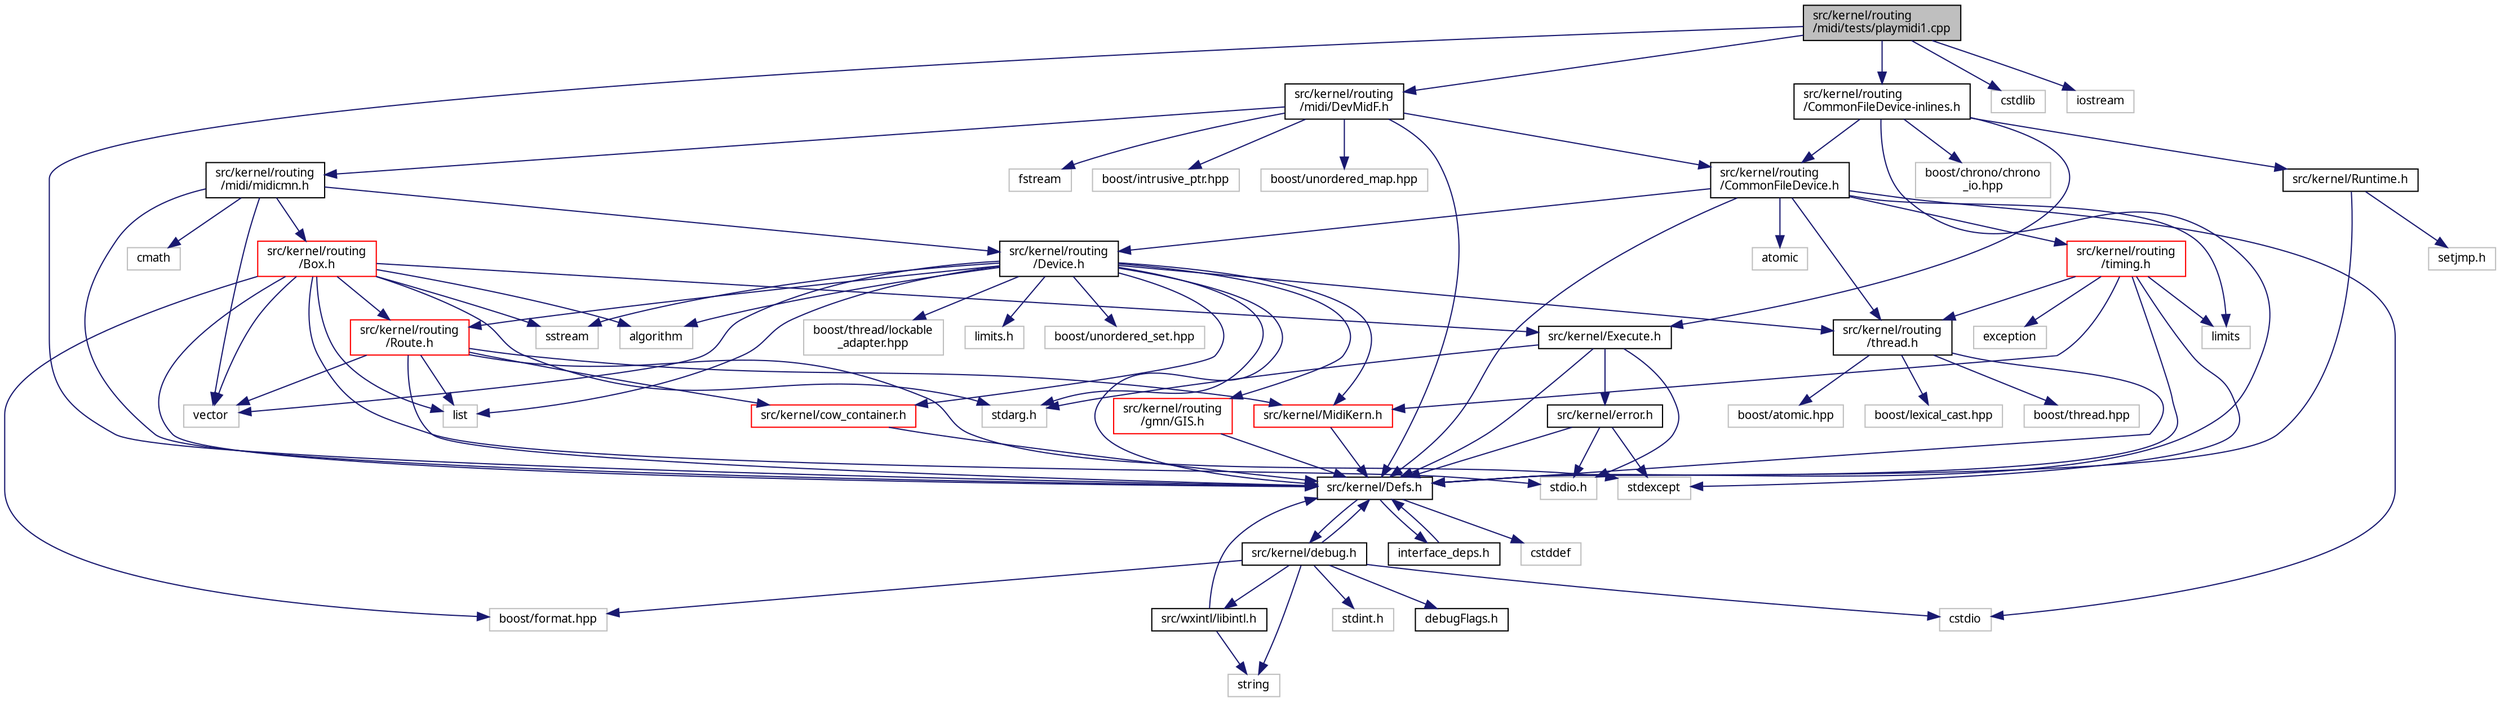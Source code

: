 digraph "src/kernel/routing/midi/tests/playmidi1.cpp"
{
  edge [fontname="Sans",fontsize="10",labelfontname="Sans",labelfontsize="10"];
  node [fontname="Sans",fontsize="10",shape=record];
  Node0 [label="src/kernel/routing\l/midi/tests/playmidi1.cpp",height=0.2,width=0.4,color="black", fillcolor="grey75", style="filled", fontcolor="black"];
  Node0 -> Node1 [color="midnightblue",fontsize="10",style="solid",fontname="Sans"];
  Node1 [label="src/kernel/Defs.h",height=0.2,width=0.4,color="black", fillcolor="white", style="filled",URL="$d1/d73/Defs_8h.html",tooltip="Common definitions. "];
  Node1 -> Node2 [color="midnightblue",fontsize="10",style="solid",fontname="Sans"];
  Node2 [label="interface_deps.h",height=0.2,width=0.4,color="black", fillcolor="white", style="filled",URL="$de/ddd/interface__deps_8h.html"];
  Node2 -> Node1 [color="midnightblue",fontsize="10",style="solid",fontname="Sans"];
  Node1 -> Node3 [color="midnightblue",fontsize="10",style="solid",fontname="Sans"];
  Node3 [label="cstddef",height=0.2,width=0.4,color="grey75", fillcolor="white", style="filled"];
  Node1 -> Node4 [color="midnightblue",fontsize="10",style="solid",fontname="Sans"];
  Node4 [label="src/kernel/debug.h",height=0.2,width=0.4,color="black", fillcolor="white", style="filled",URL="$db/d16/debug_8h.html"];
  Node4 -> Node1 [color="midnightblue",fontsize="10",style="solid",fontname="Sans"];
  Node4 -> Node5 [color="midnightblue",fontsize="10",style="solid",fontname="Sans"];
  Node5 [label="src/wxintl/libintl.h",height=0.2,width=0.4,color="black", fillcolor="white", style="filled",URL="$d4/d64/libintl_8h.html"];
  Node5 -> Node1 [color="midnightblue",fontsize="10",style="solid",fontname="Sans"];
  Node5 -> Node6 [color="midnightblue",fontsize="10",style="solid",fontname="Sans"];
  Node6 [label="string",height=0.2,width=0.4,color="grey75", fillcolor="white", style="filled"];
  Node4 -> Node6 [color="midnightblue",fontsize="10",style="solid",fontname="Sans"];
  Node4 -> Node7 [color="midnightblue",fontsize="10",style="solid",fontname="Sans"];
  Node7 [label="cstdio",height=0.2,width=0.4,color="grey75", fillcolor="white", style="filled"];
  Node4 -> Node8 [color="midnightblue",fontsize="10",style="solid",fontname="Sans"];
  Node8 [label="boost/format.hpp",height=0.2,width=0.4,color="grey75", fillcolor="white", style="filled"];
  Node4 -> Node9 [color="midnightblue",fontsize="10",style="solid",fontname="Sans"];
  Node9 [label="stdint.h",height=0.2,width=0.4,color="grey75", fillcolor="white", style="filled"];
  Node4 -> Node10 [color="midnightblue",fontsize="10",style="solid",fontname="Sans"];
  Node10 [label="debugFlags.h",height=0.2,width=0.4,color="black", fillcolor="white", style="filled",URL="$d4/dab/debugFlags_8h.html",tooltip="Debug flags for mutabor debug mode. "];
  Node0 -> Node11 [color="midnightblue",fontsize="10",style="solid",fontname="Sans"];
  Node11 [label="src/kernel/routing\l/midi/DevMidF.h",height=0.2,width=0.4,color="black", fillcolor="white", style="filled",URL="$da/d3c/DevMidF_8h.html"];
  Node11 -> Node1 [color="midnightblue",fontsize="10",style="solid",fontname="Sans"];
  Node11 -> Node12 [color="midnightblue",fontsize="10",style="solid",fontname="Sans"];
  Node12 [label="src/kernel/routing\l/CommonFileDevice.h",height=0.2,width=0.4,color="black", fillcolor="white", style="filled",URL="$d9/d17/CommonFileDevice_8h.html"];
  Node12 -> Node1 [color="midnightblue",fontsize="10",style="solid",fontname="Sans"];
  Node12 -> Node13 [color="midnightblue",fontsize="10",style="solid",fontname="Sans"];
  Node13 [label="src/kernel/routing\l/Device.h",height=0.2,width=0.4,color="black", fillcolor="white", style="filled",URL="$de/d05/Device_8h.html",tooltip="Routing. "];
  Node13 -> Node1 [color="midnightblue",fontsize="10",style="solid",fontname="Sans"];
  Node13 -> Node14 [color="midnightblue",fontsize="10",style="solid",fontname="Sans"];
  Node14 [label="src/kernel/cow_container.h",height=0.2,width=0.4,color="red", fillcolor="white", style="filled",URL="$da/d28/cow__container_8h.html",tooltip="Copy on write container. "];
  Node14 -> Node1 [color="midnightblue",fontsize="10",style="solid",fontname="Sans"];
  Node13 -> Node18 [color="midnightblue",fontsize="10",style="solid",fontname="Sans"];
  Node18 [label="src/kernel/routing\l/gmn/GIS.h",height=0.2,width=0.4,color="red", fillcolor="white", style="filled",URL="$dd/d4d/GIS_8h.html"];
  Node18 -> Node1 [color="midnightblue",fontsize="10",style="solid",fontname="Sans"];
  Node13 -> Node23 [color="midnightblue",fontsize="10",style="solid",fontname="Sans"];
  Node23 [label="src/kernel/routing\l/Route.h",height=0.2,width=0.4,color="red", fillcolor="white", style="filled",URL="$d1/d65/Route_8h.html",tooltip="Routing. "];
  Node23 -> Node1 [color="midnightblue",fontsize="10",style="solid",fontname="Sans"];
  Node23 -> Node14 [color="midnightblue",fontsize="10",style="solid",fontname="Sans"];
  Node23 -> Node24 [color="midnightblue",fontsize="10",style="solid",fontname="Sans"];
  Node24 [label="src/kernel/MidiKern.h",height=0.2,width=0.4,color="red", fillcolor="white", style="filled",URL="$da/dfd/MidiKern_8h.html"];
  Node24 -> Node1 [color="midnightblue",fontsize="10",style="solid",fontname="Sans"];
  Node23 -> Node27 [color="midnightblue",fontsize="10",style="solid",fontname="Sans"];
  Node27 [label="list",height=0.2,width=0.4,color="grey75", fillcolor="white", style="filled"];
  Node23 -> Node28 [color="midnightblue",fontsize="10",style="solid",fontname="Sans"];
  Node28 [label="vector",height=0.2,width=0.4,color="grey75", fillcolor="white", style="filled"];
  Node23 -> Node29 [color="midnightblue",fontsize="10",style="solid",fontname="Sans"];
  Node29 [label="stdexcept",height=0.2,width=0.4,color="grey75", fillcolor="white", style="filled"];
  Node13 -> Node34 [color="midnightblue",fontsize="10",style="solid",fontname="Sans"];
  Node34 [label="src/kernel/routing\l/thread.h",height=0.2,width=0.4,color="black", fillcolor="white", style="filled",URL="$db/dd5/thread_8h.html"];
  Node34 -> Node1 [color="midnightblue",fontsize="10",style="solid",fontname="Sans"];
  Node34 -> Node35 [color="midnightblue",fontsize="10",style="solid",fontname="Sans"];
  Node35 [label="boost/thread.hpp",height=0.2,width=0.4,color="grey75", fillcolor="white", style="filled"];
  Node34 -> Node16 [color="midnightblue",fontsize="10",style="solid",fontname="Sans"];
  Node16 [label="boost/atomic.hpp",height=0.2,width=0.4,color="grey75", fillcolor="white", style="filled"];
  Node34 -> Node36 [color="midnightblue",fontsize="10",style="solid",fontname="Sans"];
  Node36 [label="boost/lexical_cast.hpp",height=0.2,width=0.4,color="grey75", fillcolor="white", style="filled"];
  Node13 -> Node37 [color="midnightblue",fontsize="10",style="solid",fontname="Sans"];
  Node37 [label="boost/thread/lockable\l_adapter.hpp",height=0.2,width=0.4,color="grey75", fillcolor="white", style="filled"];
  Node13 -> Node24 [color="midnightblue",fontsize="10",style="solid",fontname="Sans"];
  Node13 -> Node28 [color="midnightblue",fontsize="10",style="solid",fontname="Sans"];
  Node13 -> Node27 [color="midnightblue",fontsize="10",style="solid",fontname="Sans"];
  Node13 -> Node38 [color="midnightblue",fontsize="10",style="solid",fontname="Sans"];
  Node38 [label="limits.h",height=0.2,width=0.4,color="grey75", fillcolor="white", style="filled"];
  Node13 -> Node39 [color="midnightblue",fontsize="10",style="solid",fontname="Sans"];
  Node39 [label="algorithm",height=0.2,width=0.4,color="grey75", fillcolor="white", style="filled"];
  Node13 -> Node40 [color="midnightblue",fontsize="10",style="solid",fontname="Sans"];
  Node40 [label="sstream",height=0.2,width=0.4,color="grey75", fillcolor="white", style="filled"];
  Node13 -> Node41 [color="midnightblue",fontsize="10",style="solid",fontname="Sans"];
  Node41 [label="stdarg.h",height=0.2,width=0.4,color="grey75", fillcolor="white", style="filled"];
  Node13 -> Node42 [color="midnightblue",fontsize="10",style="solid",fontname="Sans"];
  Node42 [label="boost/unordered_set.hpp",height=0.2,width=0.4,color="grey75", fillcolor="white", style="filled"];
  Node12 -> Node34 [color="midnightblue",fontsize="10",style="solid",fontname="Sans"];
  Node12 -> Node43 [color="midnightblue",fontsize="10",style="solid",fontname="Sans"];
  Node43 [label="src/kernel/routing\l/timing.h",height=0.2,width=0.4,color="red", fillcolor="white", style="filled",URL="$db/d41/timing_8h.html"];
  Node43 -> Node1 [color="midnightblue",fontsize="10",style="solid",fontname="Sans"];
  Node43 -> Node24 [color="midnightblue",fontsize="10",style="solid",fontname="Sans"];
  Node43 -> Node33 [color="midnightblue",fontsize="10",style="solid",fontname="Sans"];
  Node33 [label="limits",height=0.2,width=0.4,color="grey75", fillcolor="white", style="filled"];
  Node43 -> Node44 [color="midnightblue",fontsize="10",style="solid",fontname="Sans"];
  Node44 [label="exception",height=0.2,width=0.4,color="grey75", fillcolor="white", style="filled"];
  Node43 -> Node29 [color="midnightblue",fontsize="10",style="solid",fontname="Sans"];
  Node43 -> Node34 [color="midnightblue",fontsize="10",style="solid",fontname="Sans"];
  Node12 -> Node33 [color="midnightblue",fontsize="10",style="solid",fontname="Sans"];
  Node12 -> Node7 [color="midnightblue",fontsize="10",style="solid",fontname="Sans"];
  Node12 -> Node47 [color="midnightblue",fontsize="10",style="solid",fontname="Sans"];
  Node47 [label="atomic",height=0.2,width=0.4,color="grey75", fillcolor="white", style="filled"];
  Node11 -> Node48 [color="midnightblue",fontsize="10",style="solid",fontname="Sans"];
  Node48 [label="src/kernel/routing\l/midi/midicmn.h",height=0.2,width=0.4,color="black", fillcolor="white", style="filled",URL="$de/d21/midicmn_8h.html"];
  Node48 -> Node1 [color="midnightblue",fontsize="10",style="solid",fontname="Sans"];
  Node48 -> Node13 [color="midnightblue",fontsize="10",style="solid",fontname="Sans"];
  Node48 -> Node49 [color="midnightblue",fontsize="10",style="solid",fontname="Sans"];
  Node49 [label="src/kernel/routing\l/Box.h",height=0.2,width=0.4,color="red", fillcolor="white", style="filled",URL="$de/d0f/Box_8h.html",tooltip="Mutabor Box for C++. "];
  Node49 -> Node1 [color="midnightblue",fontsize="10",style="solid",fontname="Sans"];
  Node49 -> Node23 [color="midnightblue",fontsize="10",style="solid",fontname="Sans"];
  Node49 -> Node50 [color="midnightblue",fontsize="10",style="solid",fontname="Sans"];
  Node50 [label="src/kernel/Execute.h",height=0.2,width=0.4,color="black", fillcolor="white", style="filled",URL="$de/d11/Execute_8h.html",tooltip="Execute tuning changes. "];
  Node50 -> Node1 [color="midnightblue",fontsize="10",style="solid",fontname="Sans"];
  Node50 -> Node51 [color="midnightblue",fontsize="10",style="solid",fontname="Sans"];
  Node51 [label="src/kernel/error.h",height=0.2,width=0.4,color="black", fillcolor="white", style="filled",URL="$da/d41/error_8h.html"];
  Node51 -> Node1 [color="midnightblue",fontsize="10",style="solid",fontname="Sans"];
  Node51 -> Node52 [color="midnightblue",fontsize="10",style="solid",fontname="Sans"];
  Node52 [label="stdio.h",height=0.2,width=0.4,color="grey75", fillcolor="white", style="filled"];
  Node51 -> Node29 [color="midnightblue",fontsize="10",style="solid",fontname="Sans"];
  Node50 -> Node52 [color="midnightblue",fontsize="10",style="solid",fontname="Sans"];
  Node50 -> Node41 [color="midnightblue",fontsize="10",style="solid",fontname="Sans"];
  Node49 -> Node28 [color="midnightblue",fontsize="10",style="solid",fontname="Sans"];
  Node49 -> Node27 [color="midnightblue",fontsize="10",style="solid",fontname="Sans"];
  Node49 -> Node39 [color="midnightblue",fontsize="10",style="solid",fontname="Sans"];
  Node49 -> Node40 [color="midnightblue",fontsize="10",style="solid",fontname="Sans"];
  Node49 -> Node41 [color="midnightblue",fontsize="10",style="solid",fontname="Sans"];
  Node49 -> Node52 [color="midnightblue",fontsize="10",style="solid",fontname="Sans"];
  Node49 -> Node8 [color="midnightblue",fontsize="10",style="solid",fontname="Sans"];
  Node48 -> Node28 [color="midnightblue",fontsize="10",style="solid",fontname="Sans"];
  Node48 -> Node57 [color="midnightblue",fontsize="10",style="solid",fontname="Sans"];
  Node57 [label="cmath",height=0.2,width=0.4,color="grey75", fillcolor="white", style="filled"];
  Node11 -> Node58 [color="midnightblue",fontsize="10",style="solid",fontname="Sans"];
  Node58 [label="fstream",height=0.2,width=0.4,color="grey75", fillcolor="white", style="filled"];
  Node11 -> Node17 [color="midnightblue",fontsize="10",style="solid",fontname="Sans"];
  Node17 [label="boost/intrusive_ptr.hpp",height=0.2,width=0.4,color="grey75", fillcolor="white", style="filled"];
  Node11 -> Node59 [color="midnightblue",fontsize="10",style="solid",fontname="Sans"];
  Node59 [label="boost/unordered_map.hpp",height=0.2,width=0.4,color="grey75", fillcolor="white", style="filled"];
  Node0 -> Node60 [color="midnightblue",fontsize="10",style="solid",fontname="Sans"];
  Node60 [label="src/kernel/routing\l/CommonFileDevice-inlines.h",height=0.2,width=0.4,color="black", fillcolor="white", style="filled",URL="$d9/d6a/CommonFileDevice-inlines_8h.html"];
  Node60 -> Node1 [color="midnightblue",fontsize="10",style="solid",fontname="Sans"];
  Node60 -> Node12 [color="midnightblue",fontsize="10",style="solid",fontname="Sans"];
  Node60 -> Node50 [color="midnightblue",fontsize="10",style="solid",fontname="Sans"];
  Node60 -> Node61 [color="midnightblue",fontsize="10",style="solid",fontname="Sans"];
  Node61 [label="src/kernel/Runtime.h",height=0.2,width=0.4,color="black", fillcolor="white", style="filled",URL="$d5/d84/Runtime_8h.html",tooltip="Runtime functions of the (mainly C) old kernel of Mutabor. "];
  Node61 -> Node1 [color="midnightblue",fontsize="10",style="solid",fontname="Sans"];
  Node61 -> Node62 [color="midnightblue",fontsize="10",style="solid",fontname="Sans"];
  Node62 [label="setjmp.h",height=0.2,width=0.4,color="grey75", fillcolor="white", style="filled"];
  Node60 -> Node63 [color="midnightblue",fontsize="10",style="solid",fontname="Sans"];
  Node63 [label="boost/chrono/chrono\l_io.hpp",height=0.2,width=0.4,color="grey75", fillcolor="white", style="filled"];
  Node0 -> Node64 [color="midnightblue",fontsize="10",style="solid",fontname="Sans"];
  Node64 [label="cstdlib",height=0.2,width=0.4,color="grey75", fillcolor="white", style="filled"];
  Node0 -> Node20 [color="midnightblue",fontsize="10",style="solid",fontname="Sans"];
  Node20 [label="iostream",height=0.2,width=0.4,color="grey75", fillcolor="white", style="filled"];
}

